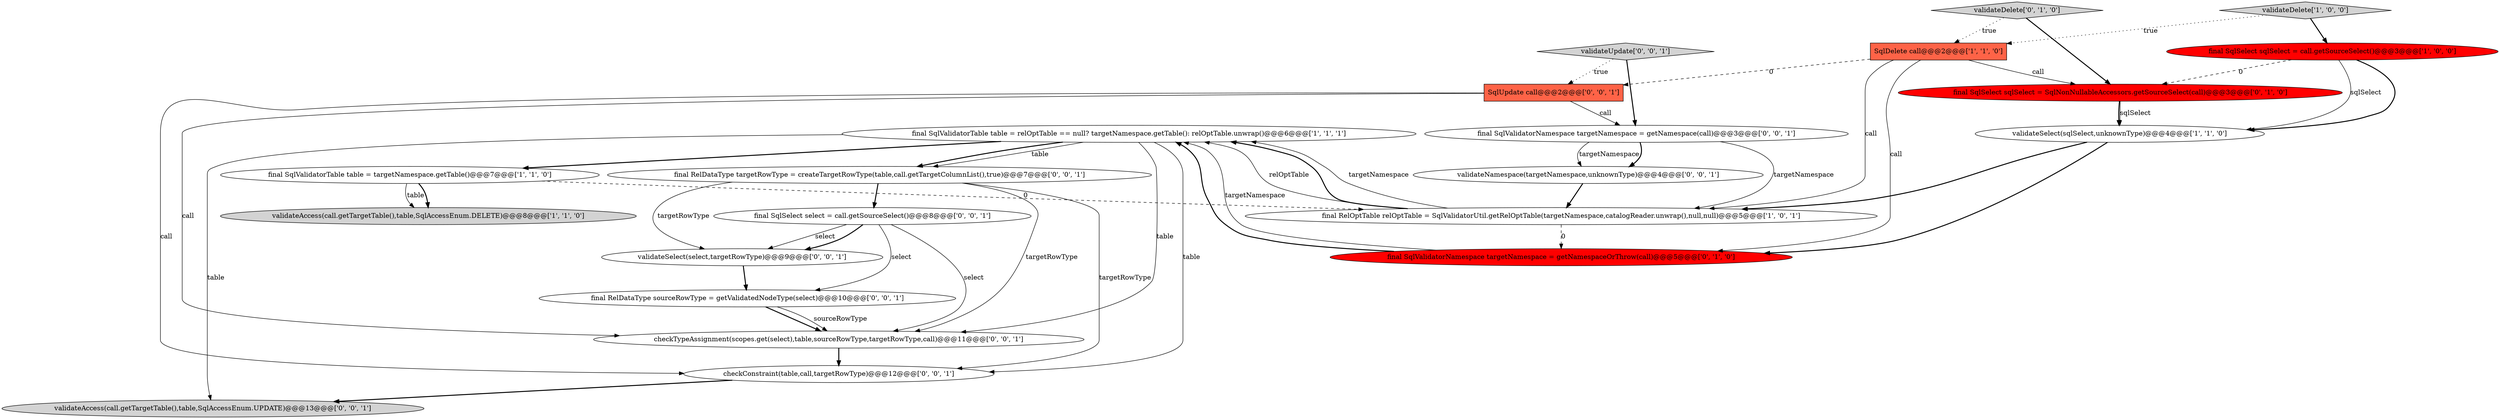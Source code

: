 digraph {
18 [style = filled, label = "validateSelect(select,targetRowType)@@@9@@@['0', '0', '1']", fillcolor = white, shape = ellipse image = "AAA0AAABBB3BBB"];
21 [style = filled, label = "checkConstraint(table,call,targetRowType)@@@12@@@['0', '0', '1']", fillcolor = white, shape = ellipse image = "AAA0AAABBB3BBB"];
16 [style = filled, label = "validateNamespace(targetNamespace,unknownType)@@@4@@@['0', '0', '1']", fillcolor = white, shape = ellipse image = "AAA0AAABBB3BBB"];
0 [style = filled, label = "final SqlValidatorTable table = targetNamespace.getTable()@@@7@@@['1', '1', '0']", fillcolor = white, shape = ellipse image = "AAA0AAABBB1BBB"];
1 [style = filled, label = "SqlDelete call@@@2@@@['1', '1', '0']", fillcolor = tomato, shape = box image = "AAA0AAABBB1BBB"];
20 [style = filled, label = "final SqlSelect select = call.getSourceSelect()@@@8@@@['0', '0', '1']", fillcolor = white, shape = ellipse image = "AAA0AAABBB3BBB"];
2 [style = filled, label = "validateAccess(call.getTargetTable(),table,SqlAccessEnum.DELETE)@@@8@@@['1', '1', '0']", fillcolor = lightgray, shape = ellipse image = "AAA0AAABBB1BBB"];
6 [style = filled, label = "validateDelete['1', '0', '0']", fillcolor = lightgray, shape = diamond image = "AAA0AAABBB1BBB"];
7 [style = filled, label = "final SqlSelect sqlSelect = call.getSourceSelect()@@@3@@@['1', '0', '0']", fillcolor = red, shape = ellipse image = "AAA1AAABBB1BBB"];
9 [style = filled, label = "validateDelete['0', '1', '0']", fillcolor = lightgray, shape = diamond image = "AAA0AAABBB2BBB"];
10 [style = filled, label = "final SqlSelect sqlSelect = SqlNonNullableAccessors.getSourceSelect(call)@@@3@@@['0', '1', '0']", fillcolor = red, shape = ellipse image = "AAA1AAABBB2BBB"];
17 [style = filled, label = "validateAccess(call.getTargetTable(),table,SqlAccessEnum.UPDATE)@@@13@@@['0', '0', '1']", fillcolor = lightgray, shape = ellipse image = "AAA0AAABBB3BBB"];
12 [style = filled, label = "final RelDataType targetRowType = createTargetRowType(table,call.getTargetColumnList(),true)@@@7@@@['0', '0', '1']", fillcolor = white, shape = ellipse image = "AAA0AAABBB3BBB"];
13 [style = filled, label = "SqlUpdate call@@@2@@@['0', '0', '1']", fillcolor = tomato, shape = box image = "AAA0AAABBB3BBB"];
5 [style = filled, label = "final RelOptTable relOptTable = SqlValidatorUtil.getRelOptTable(targetNamespace,catalogReader.unwrap(),null,null)@@@5@@@['1', '0', '1']", fillcolor = white, shape = ellipse image = "AAA0AAABBB1BBB"];
4 [style = filled, label = "validateSelect(sqlSelect,unknownType)@@@4@@@['1', '1', '0']", fillcolor = white, shape = ellipse image = "AAA0AAABBB1BBB"];
19 [style = filled, label = "final SqlValidatorNamespace targetNamespace = getNamespace(call)@@@3@@@['0', '0', '1']", fillcolor = white, shape = ellipse image = "AAA0AAABBB3BBB"];
14 [style = filled, label = "checkTypeAssignment(scopes.get(select),table,sourceRowType,targetRowType,call)@@@11@@@['0', '0', '1']", fillcolor = white, shape = ellipse image = "AAA0AAABBB3BBB"];
8 [style = filled, label = "final SqlValidatorNamespace targetNamespace = getNamespaceOrThrow(call)@@@5@@@['0', '1', '0']", fillcolor = red, shape = ellipse image = "AAA1AAABBB2BBB"];
3 [style = filled, label = "final SqlValidatorTable table = relOptTable == null? targetNamespace.getTable(): relOptTable.unwrap()@@@6@@@['1', '1', '1']", fillcolor = white, shape = ellipse image = "AAA0AAABBB1BBB"];
11 [style = filled, label = "validateUpdate['0', '0', '1']", fillcolor = lightgray, shape = diamond image = "AAA0AAABBB3BBB"];
15 [style = filled, label = "final RelDataType sourceRowType = getValidatedNodeType(select)@@@10@@@['0', '0', '1']", fillcolor = white, shape = ellipse image = "AAA0AAABBB3BBB"];
5->3 [style = bold, label=""];
5->3 [style = solid, label="targetNamespace"];
0->2 [style = solid, label="table"];
20->14 [style = solid, label="select"];
15->14 [style = bold, label=""];
0->5 [style = dashed, label="0"];
8->3 [style = solid, label="targetNamespace"];
1->8 [style = solid, label="call"];
12->14 [style = solid, label="targetRowType"];
13->14 [style = solid, label="call"];
0->2 [style = bold, label=""];
8->3 [style = bold, label=""];
18->15 [style = bold, label=""];
6->1 [style = dotted, label="true"];
12->20 [style = bold, label=""];
20->15 [style = solid, label="select"];
3->21 [style = solid, label="table"];
5->3 [style = solid, label="relOptTable"];
7->4 [style = bold, label=""];
9->10 [style = bold, label=""];
13->19 [style = solid, label="call"];
19->16 [style = solid, label="targetNamespace"];
3->12 [style = bold, label=""];
11->19 [style = bold, label=""];
13->21 [style = solid, label="call"];
15->14 [style = solid, label="sourceRowType"];
20->18 [style = solid, label="select"];
12->21 [style = solid, label="targetRowType"];
1->10 [style = solid, label="call"];
1->5 [style = solid, label="call"];
3->0 [style = bold, label=""];
3->12 [style = solid, label="table"];
19->16 [style = bold, label=""];
1->13 [style = dashed, label="0"];
20->18 [style = bold, label=""];
19->5 [style = solid, label="targetNamespace"];
11->13 [style = dotted, label="true"];
9->1 [style = dotted, label="true"];
3->14 [style = solid, label="table"];
10->4 [style = bold, label=""];
16->5 [style = bold, label=""];
5->8 [style = dashed, label="0"];
4->8 [style = bold, label=""];
7->10 [style = dashed, label="0"];
10->4 [style = solid, label="sqlSelect"];
12->18 [style = solid, label="targetRowType"];
7->4 [style = solid, label="sqlSelect"];
3->17 [style = solid, label="table"];
6->7 [style = bold, label=""];
4->5 [style = bold, label=""];
21->17 [style = bold, label=""];
14->21 [style = bold, label=""];
}

